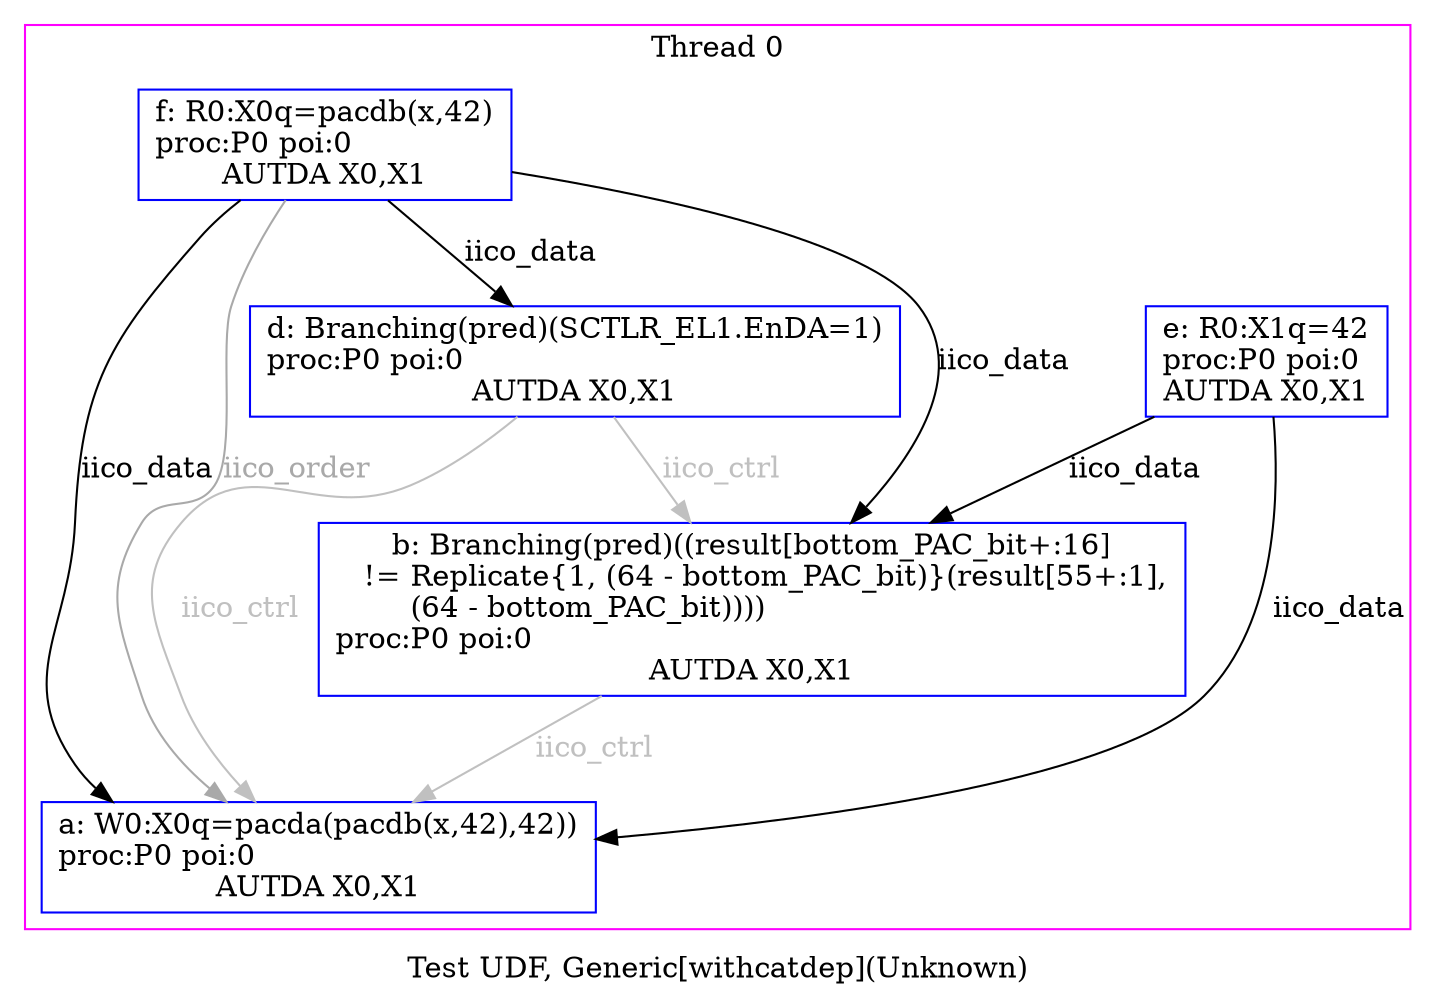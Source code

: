digraph G {


/* legend */
label="Test UDF, Generic[withcatdep](Unknown)";


/* the unlocked events */
subgraph cluster_proc0 { rank=sink; label = "Thread 0"; color=magenta; shape=box;
eiid0 [label="a: W0:X0q=pacda(pacdb(x,42),42))\lproc:P0 poi:0\lAUTDA X0,X1", shape="box", color="blue"];
eiid1 [label="b: Branching(pred)((result[bottom_PAC_bit+:16]
   != Replicate{1, (64 - bottom_PAC_bit)}(result[55+:1],
        (64 - bottom_PAC_bit))))\lproc:P0 poi:0\lAUTDA X0,X1", shape="box", color="blue"];
eiid3 [label="d: Branching(pred)(SCTLR_EL1.EnDA=1)\lproc:P0 poi:0\lAUTDA X0,X1", shape="box", color="blue"];
eiid4 [label="e: R0:X1q=42\lproc:P0 poi:0\lAUTDA X0,X1", shape="box", color="blue"];
eiid5 [label="f: R0:X0q=pacdb(x,42)\lproc:P0 poi:0\lAUTDA X0,X1", shape="box", color="blue"];
}

/* the intra_causality_data edges */

eiid4 -> eiid0 [label="iico_data", color="black", fontcolor="black"];
eiid4 -> eiid1 [label="iico_data", color="black", fontcolor="black"];
eiid5 -> eiid0 [label="iico_data", color="black", fontcolor="black"];
eiid5 -> eiid1 [label="iico_data", color="black", fontcolor="black"];
eiid5 -> eiid3 [label="iico_data", color="black", fontcolor="black"];

/* the intra_causality_control edges */
eiid1 -> eiid0 [label="iico_ctrl", color="grey", fontcolor="grey"];
eiid3 -> eiid0 [label="iico_ctrl", color="grey", fontcolor="grey"];
eiid3 -> eiid1 [label="iico_ctrl", color="grey", fontcolor="grey"];
eiid5 -> eiid0 [label="iico_order", color="darkgrey", fontcolor="darkgrey"];
}
